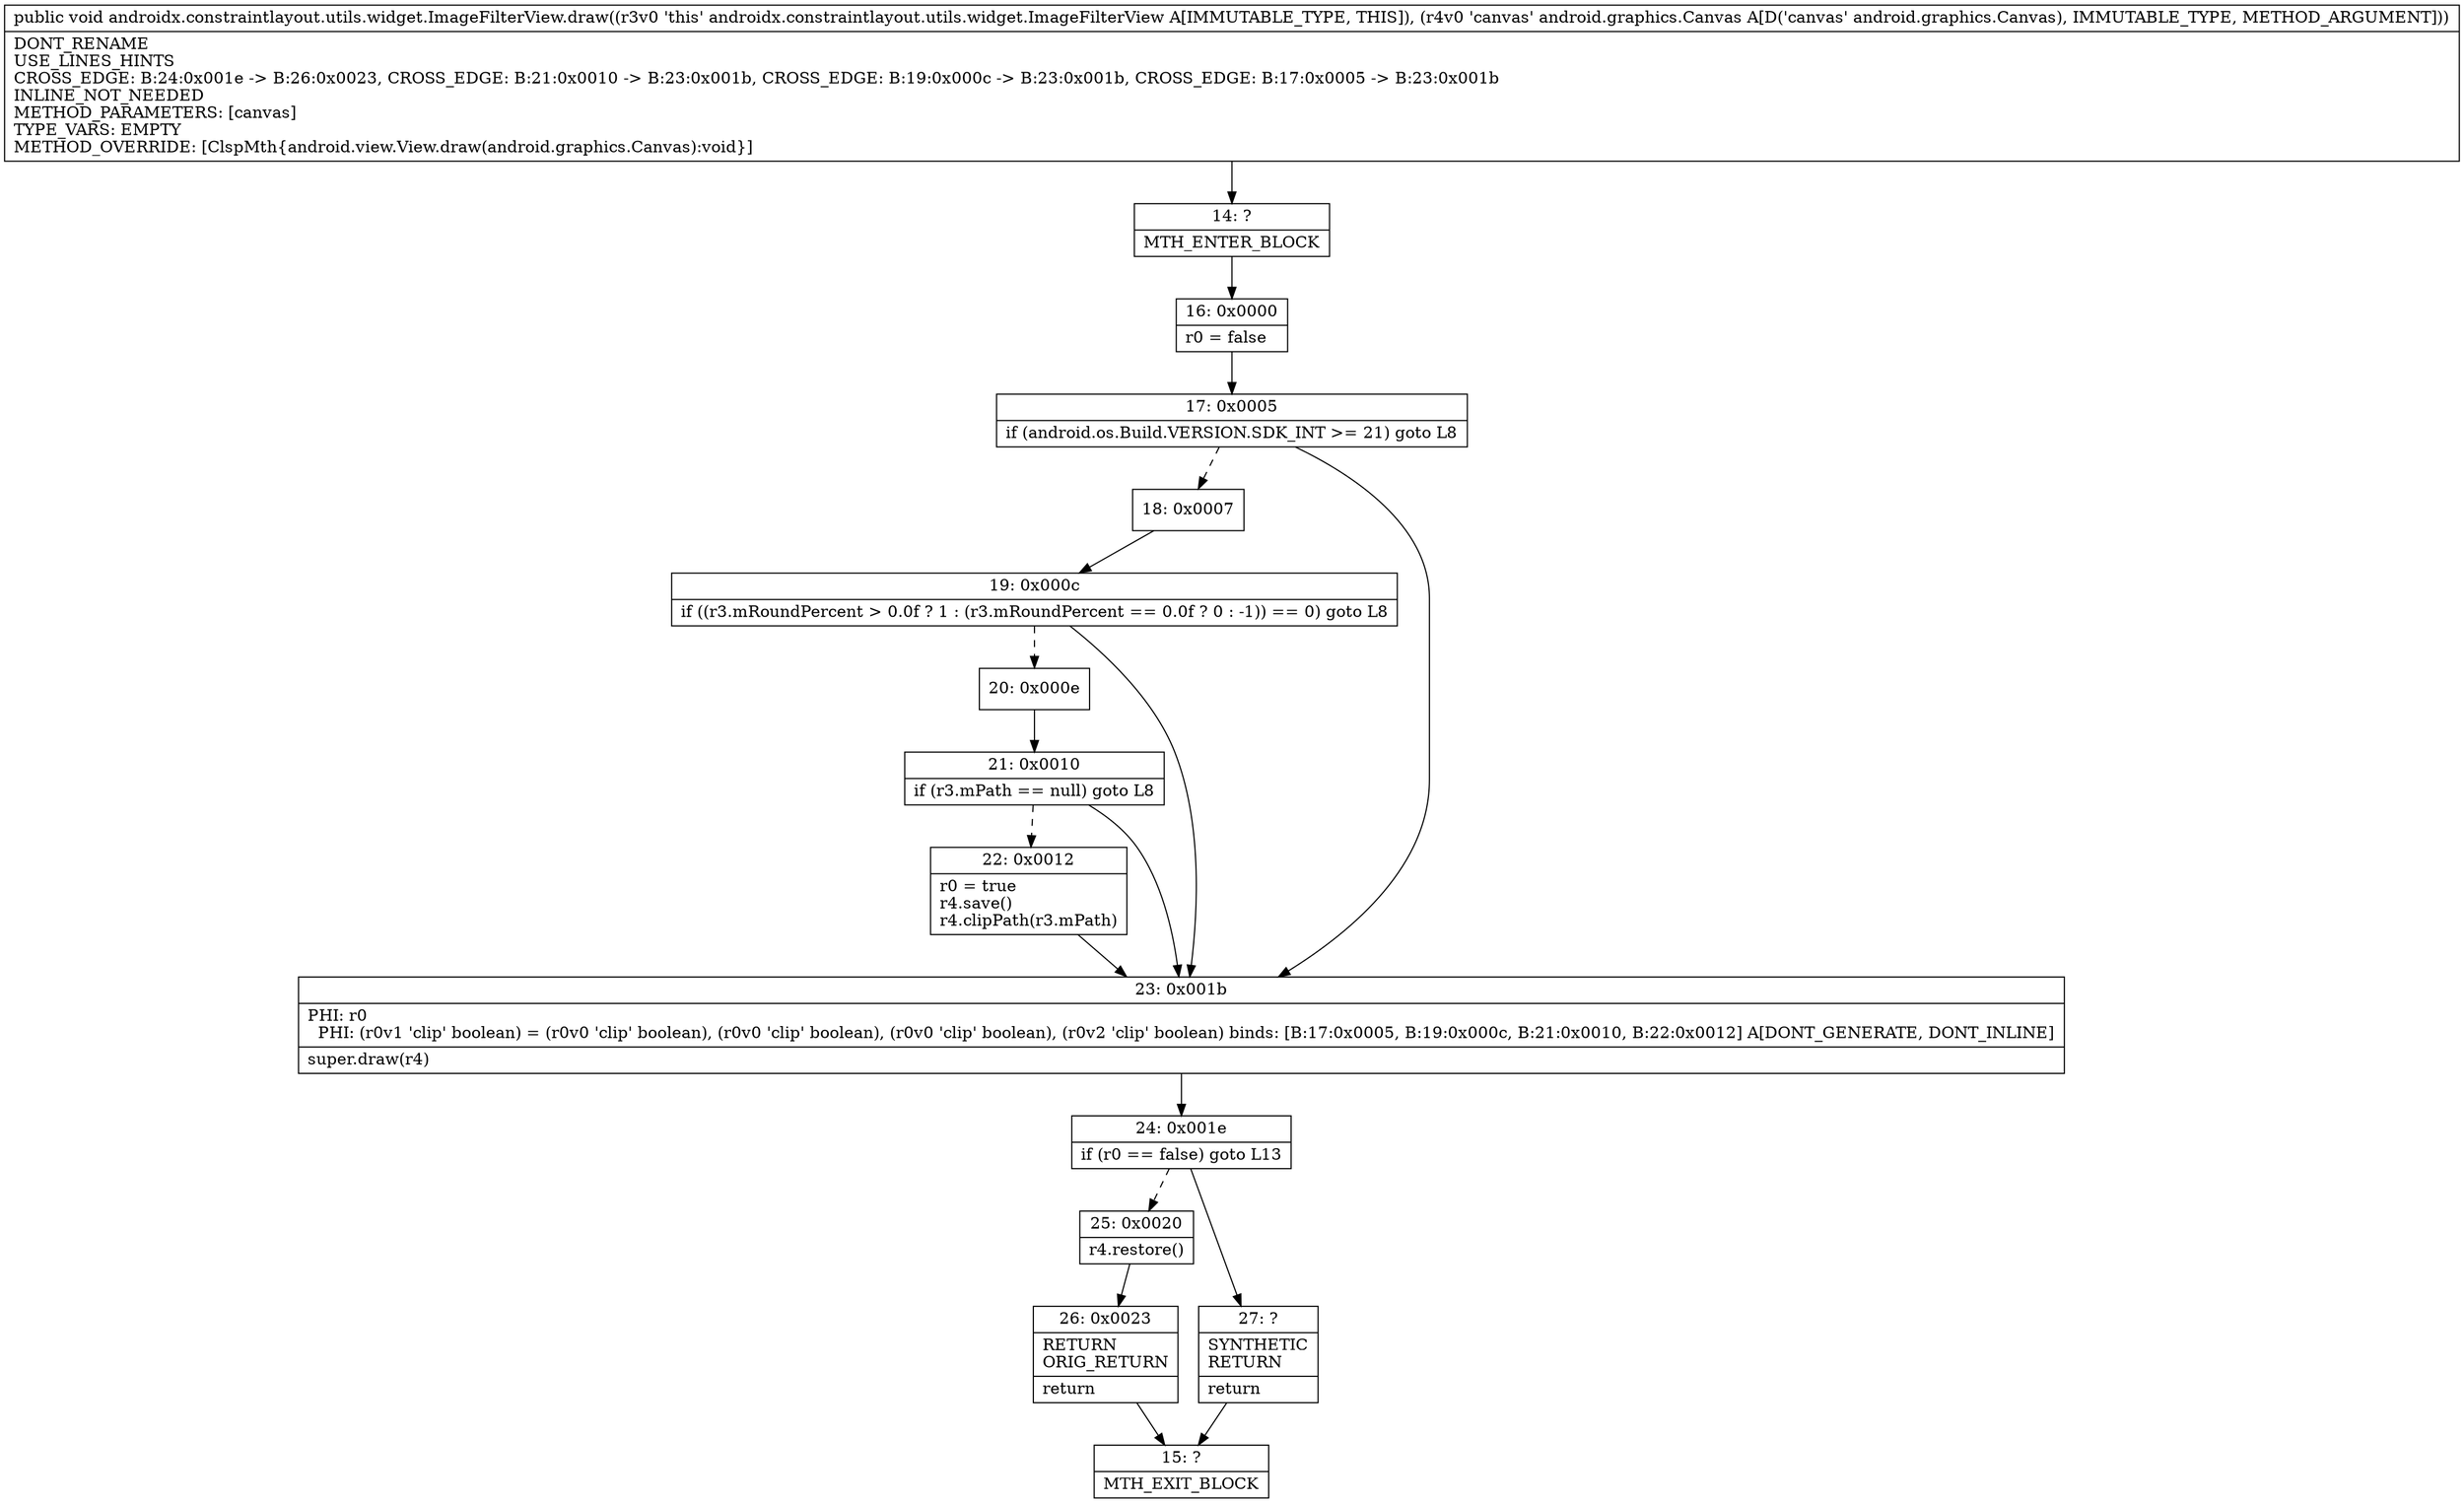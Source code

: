 digraph "CFG forandroidx.constraintlayout.utils.widget.ImageFilterView.draw(Landroid\/graphics\/Canvas;)V" {
Node_14 [shape=record,label="{14\:\ ?|MTH_ENTER_BLOCK\l}"];
Node_16 [shape=record,label="{16\:\ 0x0000|r0 = false\l}"];
Node_17 [shape=record,label="{17\:\ 0x0005|if (android.os.Build.VERSION.SDK_INT \>= 21) goto L8\l}"];
Node_18 [shape=record,label="{18\:\ 0x0007}"];
Node_19 [shape=record,label="{19\:\ 0x000c|if ((r3.mRoundPercent \> 0.0f ? 1 : (r3.mRoundPercent == 0.0f ? 0 : \-1)) == 0) goto L8\l}"];
Node_20 [shape=record,label="{20\:\ 0x000e}"];
Node_21 [shape=record,label="{21\:\ 0x0010|if (r3.mPath == null) goto L8\l}"];
Node_22 [shape=record,label="{22\:\ 0x0012|r0 = true\lr4.save()\lr4.clipPath(r3.mPath)\l}"];
Node_23 [shape=record,label="{23\:\ 0x001b|PHI: r0 \l  PHI: (r0v1 'clip' boolean) = (r0v0 'clip' boolean), (r0v0 'clip' boolean), (r0v0 'clip' boolean), (r0v2 'clip' boolean) binds: [B:17:0x0005, B:19:0x000c, B:21:0x0010, B:22:0x0012] A[DONT_GENERATE, DONT_INLINE]\l|super.draw(r4)\l}"];
Node_24 [shape=record,label="{24\:\ 0x001e|if (r0 == false) goto L13\l}"];
Node_25 [shape=record,label="{25\:\ 0x0020|r4.restore()\l}"];
Node_26 [shape=record,label="{26\:\ 0x0023|RETURN\lORIG_RETURN\l|return\l}"];
Node_15 [shape=record,label="{15\:\ ?|MTH_EXIT_BLOCK\l}"];
Node_27 [shape=record,label="{27\:\ ?|SYNTHETIC\lRETURN\l|return\l}"];
MethodNode[shape=record,label="{public void androidx.constraintlayout.utils.widget.ImageFilterView.draw((r3v0 'this' androidx.constraintlayout.utils.widget.ImageFilterView A[IMMUTABLE_TYPE, THIS]), (r4v0 'canvas' android.graphics.Canvas A[D('canvas' android.graphics.Canvas), IMMUTABLE_TYPE, METHOD_ARGUMENT]))  | DONT_RENAME\lUSE_LINES_HINTS\lCROSS_EDGE: B:24:0x001e \-\> B:26:0x0023, CROSS_EDGE: B:21:0x0010 \-\> B:23:0x001b, CROSS_EDGE: B:19:0x000c \-\> B:23:0x001b, CROSS_EDGE: B:17:0x0005 \-\> B:23:0x001b\lINLINE_NOT_NEEDED\lMETHOD_PARAMETERS: [canvas]\lTYPE_VARS: EMPTY\lMETHOD_OVERRIDE: [ClspMth\{android.view.View.draw(android.graphics.Canvas):void\}]\l}"];
MethodNode -> Node_14;Node_14 -> Node_16;
Node_16 -> Node_17;
Node_17 -> Node_18[style=dashed];
Node_17 -> Node_23;
Node_18 -> Node_19;
Node_19 -> Node_20[style=dashed];
Node_19 -> Node_23;
Node_20 -> Node_21;
Node_21 -> Node_22[style=dashed];
Node_21 -> Node_23;
Node_22 -> Node_23;
Node_23 -> Node_24;
Node_24 -> Node_25[style=dashed];
Node_24 -> Node_27;
Node_25 -> Node_26;
Node_26 -> Node_15;
Node_27 -> Node_15;
}

